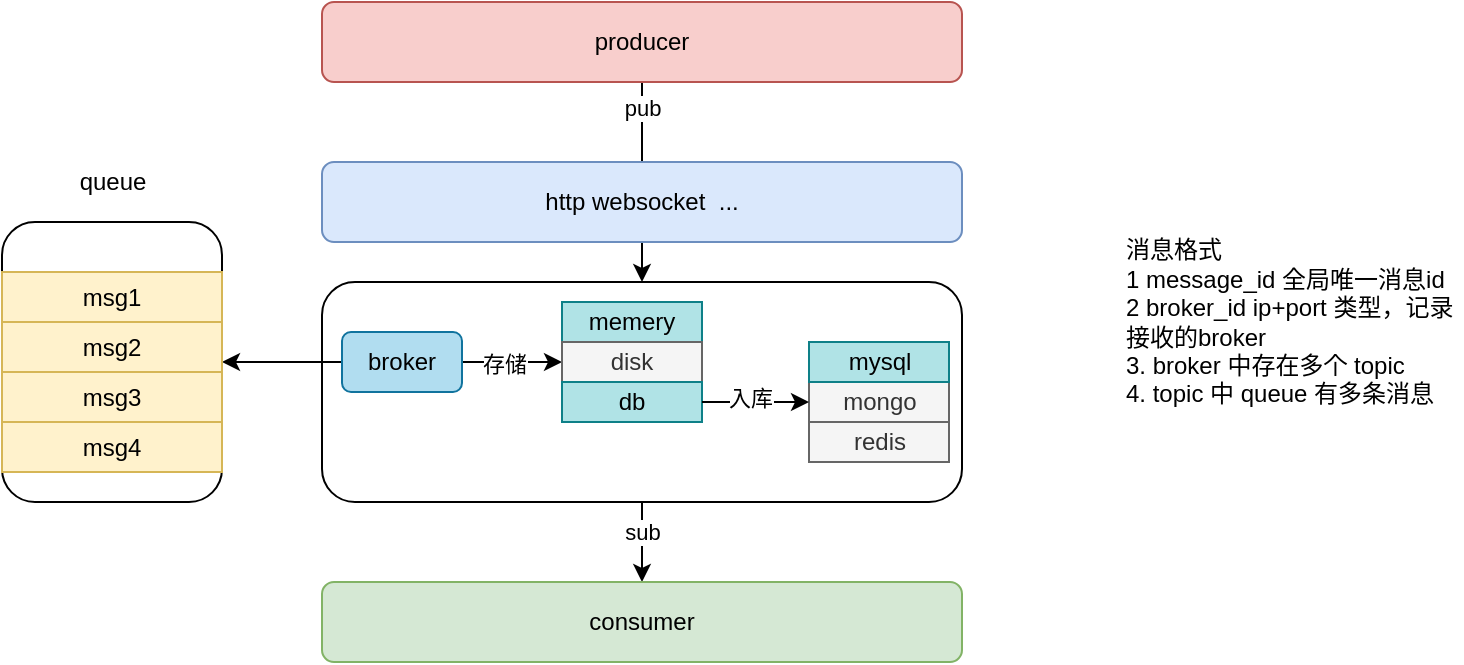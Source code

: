 <mxfile version="14.4.7" type="github">
  <diagram id="GEWbKtwTwwU5BR-KHDl5" name="第 1 页">
    <mxGraphModel dx="887" dy="509" grid="1" gridSize="10" guides="1" tooltips="1" connect="1" arrows="1" fold="1" page="1" pageScale="1" pageWidth="827" pageHeight="1169" math="0" shadow="0">
      <root>
        <mxCell id="0" />
        <mxCell id="1" parent="0" />
        <mxCell id="4Ff3cxpEsu5nCAXXMV_1-10" value="" style="edgeStyle=orthogonalEdgeStyle;rounded=0;orthogonalLoop=1;jettySize=auto;html=1;" parent="1" source="4Ff3cxpEsu5nCAXXMV_1-2" target="4Ff3cxpEsu5nCAXXMV_1-6" edge="1">
          <mxGeometry relative="1" as="geometry" />
        </mxCell>
        <mxCell id="4Ff3cxpEsu5nCAXXMV_1-13" value="sub" style="edgeLabel;html=1;align=center;verticalAlign=middle;resizable=0;points=[];" parent="4Ff3cxpEsu5nCAXXMV_1-10" vertex="1" connectable="0">
          <mxGeometry x="0.25" y="3" relative="1" as="geometry">
            <mxPoint x="-3" y="-10" as="offset" />
          </mxGeometry>
        </mxCell>
        <mxCell id="4Ff3cxpEsu5nCAXXMV_1-2" value="" style="rounded=1;whiteSpace=wrap;html=1;" parent="1" vertex="1">
          <mxGeometry x="170" y="320" width="320" height="110" as="geometry" />
        </mxCell>
        <mxCell id="4Ff3cxpEsu5nCAXXMV_1-6" value="consumer" style="rounded=1;whiteSpace=wrap;html=1;fillColor=#d5e8d4;strokeColor=#82b366;" parent="1" vertex="1">
          <mxGeometry x="170" y="470" width="320" height="40" as="geometry" />
        </mxCell>
        <mxCell id="4Ff3cxpEsu5nCAXXMV_1-9" value="" style="edgeStyle=orthogonalEdgeStyle;rounded=0;orthogonalLoop=1;jettySize=auto;html=1;" parent="1" source="4Ff3cxpEsu5nCAXXMV_1-7" target="4Ff3cxpEsu5nCAXXMV_1-2" edge="1">
          <mxGeometry relative="1" as="geometry" />
        </mxCell>
        <mxCell id="4Ff3cxpEsu5nCAXXMV_1-11" value="pub" style="edgeLabel;html=1;align=center;verticalAlign=middle;resizable=0;points=[];" parent="4Ff3cxpEsu5nCAXXMV_1-9" vertex="1" connectable="0">
          <mxGeometry x="-0.291" y="1" relative="1" as="geometry">
            <mxPoint x="-1" y="-23" as="offset" />
          </mxGeometry>
        </mxCell>
        <mxCell id="4Ff3cxpEsu5nCAXXMV_1-7" value="producer" style="rounded=1;whiteSpace=wrap;html=1;fillColor=#f8cecc;strokeColor=#b85450;" parent="1" vertex="1">
          <mxGeometry x="170" y="180" width="320" height="40" as="geometry" />
        </mxCell>
        <mxCell id="4Ff3cxpEsu5nCAXXMV_1-26" style="edgeStyle=orthogonalEdgeStyle;rounded=0;orthogonalLoop=1;jettySize=auto;html=1;entryX=0;entryY=0.5;entryDx=0;entryDy=0;" parent="1" source="4Ff3cxpEsu5nCAXXMV_1-15" target="4Ff3cxpEsu5nCAXXMV_1-18" edge="1">
          <mxGeometry relative="1" as="geometry" />
        </mxCell>
        <mxCell id="4Ff3cxpEsu5nCAXXMV_1-27" value="存储" style="edgeLabel;html=1;align=center;verticalAlign=middle;resizable=0;points=[];" parent="4Ff3cxpEsu5nCAXXMV_1-26" vertex="1" connectable="0">
          <mxGeometry x="-0.186" y="-1" relative="1" as="geometry">
            <mxPoint as="offset" />
          </mxGeometry>
        </mxCell>
        <mxCell id="uMKOycxnDkq_2mH9ONQj-2" style="edgeStyle=orthogonalEdgeStyle;rounded=0;orthogonalLoop=1;jettySize=auto;html=1;" edge="1" parent="1" source="4Ff3cxpEsu5nCAXXMV_1-15" target="uMKOycxnDkq_2mH9ONQj-1">
          <mxGeometry relative="1" as="geometry" />
        </mxCell>
        <mxCell id="4Ff3cxpEsu5nCAXXMV_1-15" value="broker" style="rounded=1;whiteSpace=wrap;html=1;fillColor=#b1ddf0;strokeColor=#10739e;" parent="1" vertex="1">
          <mxGeometry x="180" y="345" width="60" height="30" as="geometry" />
        </mxCell>
        <mxCell id="4Ff3cxpEsu5nCAXXMV_1-23" value="" style="group;fillColor=#b0e3e6;strokeColor=#0e8088;" parent="1" vertex="1" connectable="0">
          <mxGeometry x="290" y="330" width="70" height="60" as="geometry" />
        </mxCell>
        <mxCell id="4Ff3cxpEsu5nCAXXMV_1-17" value="memery" style="rounded=0;whiteSpace=wrap;html=1;fillColor=#b0e3e6;strokeColor=#0e8088;" parent="4Ff3cxpEsu5nCAXXMV_1-23" vertex="1">
          <mxGeometry width="70" height="20" as="geometry" />
        </mxCell>
        <mxCell id="4Ff3cxpEsu5nCAXXMV_1-18" value="disk" style="rounded=0;whiteSpace=wrap;html=1;fillColor=#f5f5f5;strokeColor=#666666;fontColor=#333333;" parent="4Ff3cxpEsu5nCAXXMV_1-23" vertex="1">
          <mxGeometry y="20" width="70" height="20" as="geometry" />
        </mxCell>
        <mxCell id="4Ff3cxpEsu5nCAXXMV_1-19" value="db" style="rounded=0;whiteSpace=wrap;html=1;fillColor=#b0e3e6;strokeColor=#0e8088;" parent="4Ff3cxpEsu5nCAXXMV_1-23" vertex="1">
          <mxGeometry y="40" width="70" height="20" as="geometry" />
        </mxCell>
        <mxCell id="4Ff3cxpEsu5nCAXXMV_1-24" value="" style="group" parent="1" vertex="1" connectable="0">
          <mxGeometry x="413.5" y="350" width="70" height="60" as="geometry" />
        </mxCell>
        <mxCell id="4Ff3cxpEsu5nCAXXMV_1-20" value="mongo" style="rounded=0;whiteSpace=wrap;html=1;fillColor=#f5f5f5;strokeColor=#666666;fontColor=#333333;" parent="4Ff3cxpEsu5nCAXXMV_1-24" vertex="1">
          <mxGeometry y="20" width="70" height="20" as="geometry" />
        </mxCell>
        <mxCell id="4Ff3cxpEsu5nCAXXMV_1-21" value="mysql" style="rounded=0;whiteSpace=wrap;html=1;fillColor=#b0e3e6;strokeColor=#0e8088;" parent="4Ff3cxpEsu5nCAXXMV_1-24" vertex="1">
          <mxGeometry width="70" height="20" as="geometry" />
        </mxCell>
        <mxCell id="4Ff3cxpEsu5nCAXXMV_1-22" value="redis" style="rounded=0;whiteSpace=wrap;html=1;fillColor=#f5f5f5;strokeColor=#666666;fontColor=#333333;" parent="4Ff3cxpEsu5nCAXXMV_1-24" vertex="1">
          <mxGeometry y="40" width="70" height="20" as="geometry" />
        </mxCell>
        <mxCell id="4Ff3cxpEsu5nCAXXMV_1-25" style="edgeStyle=orthogonalEdgeStyle;rounded=0;orthogonalLoop=1;jettySize=auto;html=1;" parent="1" source="4Ff3cxpEsu5nCAXXMV_1-19" target="4Ff3cxpEsu5nCAXXMV_1-20" edge="1">
          <mxGeometry relative="1" as="geometry" />
        </mxCell>
        <mxCell id="4Ff3cxpEsu5nCAXXMV_1-28" value="入库" style="edgeLabel;html=1;align=center;verticalAlign=middle;resizable=0;points=[];" parent="4Ff3cxpEsu5nCAXXMV_1-25" vertex="1" connectable="0">
          <mxGeometry x="-0.122" y="2" relative="1" as="geometry">
            <mxPoint as="offset" />
          </mxGeometry>
        </mxCell>
        <mxCell id="4Ff3cxpEsu5nCAXXMV_1-29" value="消息格式&lt;br&gt;&lt;div&gt;&lt;span&gt;1&amp;nbsp;message_id&amp;nbsp;全局唯一消息id&lt;/span&gt;&lt;/div&gt;&lt;div&gt;&lt;span&gt;2&amp;nbsp;broker_id&amp;nbsp;ip+port&amp;nbsp;类型，记录接收的broker&lt;/span&gt;&lt;/div&gt;&lt;div&gt;&lt;span&gt;3. broker&amp;nbsp;中存在多个&amp;nbsp;topic&lt;/span&gt;&lt;/div&gt;&lt;div&gt;&lt;span&gt;4. topic&amp;nbsp;中&amp;nbsp;queue&amp;nbsp;有多条消息&lt;/span&gt;&lt;/div&gt;" style="text;html=1;strokeColor=none;fillColor=none;align=left;verticalAlign=middle;whiteSpace=wrap;rounded=0;" parent="1" vertex="1">
          <mxGeometry x="570" y="305" width="170" height="70" as="geometry" />
        </mxCell>
        <mxCell id="DPD9DdjjSpF7IbTdE0S3-2" value="http websocket&amp;nbsp; ..." style="rounded=1;whiteSpace=wrap;html=1;fillColor=#dae8fc;strokeColor=#6c8ebf;" parent="1" vertex="1">
          <mxGeometry x="170" y="260" width="320" height="40" as="geometry" />
        </mxCell>
        <mxCell id="uMKOycxnDkq_2mH9ONQj-8" value="" style="group" vertex="1" connectable="0" parent="1">
          <mxGeometry x="10" y="260" width="110" height="170" as="geometry" />
        </mxCell>
        <mxCell id="uMKOycxnDkq_2mH9ONQj-1" value="" style="rounded=1;whiteSpace=wrap;html=1;" vertex="1" parent="uMKOycxnDkq_2mH9ONQj-8">
          <mxGeometry y="30" width="110" height="140" as="geometry" />
        </mxCell>
        <mxCell id="uMKOycxnDkq_2mH9ONQj-3" value="queue" style="text;html=1;align=center;verticalAlign=middle;resizable=0;points=[];autosize=1;" vertex="1" parent="uMKOycxnDkq_2mH9ONQj-8">
          <mxGeometry x="30" width="50" height="20" as="geometry" />
        </mxCell>
        <mxCell id="uMKOycxnDkq_2mH9ONQj-4" value="msg1" style="rounded=0;whiteSpace=wrap;html=1;fillColor=#fff2cc;strokeColor=#d6b656;" vertex="1" parent="uMKOycxnDkq_2mH9ONQj-8">
          <mxGeometry y="55" width="110" height="25" as="geometry" />
        </mxCell>
        <mxCell id="uMKOycxnDkq_2mH9ONQj-5" value="msg2" style="rounded=0;whiteSpace=wrap;html=1;fillColor=#fff2cc;strokeColor=#d6b656;" vertex="1" parent="uMKOycxnDkq_2mH9ONQj-8">
          <mxGeometry y="80" width="110" height="25" as="geometry" />
        </mxCell>
        <mxCell id="uMKOycxnDkq_2mH9ONQj-6" value="msg3" style="rounded=0;whiteSpace=wrap;html=1;fillColor=#fff2cc;strokeColor=#d6b656;" vertex="1" parent="uMKOycxnDkq_2mH9ONQj-8">
          <mxGeometry y="105" width="110" height="25" as="geometry" />
        </mxCell>
        <mxCell id="uMKOycxnDkq_2mH9ONQj-7" value="msg4" style="rounded=0;whiteSpace=wrap;html=1;fillColor=#fff2cc;strokeColor=#d6b656;" vertex="1" parent="uMKOycxnDkq_2mH9ONQj-8">
          <mxGeometry y="130" width="110" height="25" as="geometry" />
        </mxCell>
      </root>
    </mxGraphModel>
  </diagram>
</mxfile>
